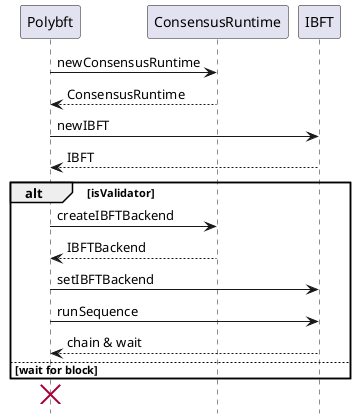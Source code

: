 @startuml
hide footbox

Polybft -> ConsensusRuntime: newConsensusRuntime
Polybft <-- ConsensusRuntime: ConsensusRuntime
Polybft -> IBFT: newIBFT
Polybft <-- IBFT: IBFT

    alt isValidator
        Polybft -> ConsensusRuntime: createIBFTBackend
        Polybft <-- ConsensusRuntime: IBFTBackend
        Polybft -> IBFT: setIBFTBackend
        Polybft -> IBFT: runSequence
        Polybft <-- IBFT: chain & wait
    else wait for block
    end
destroy Polybft

@enduml
